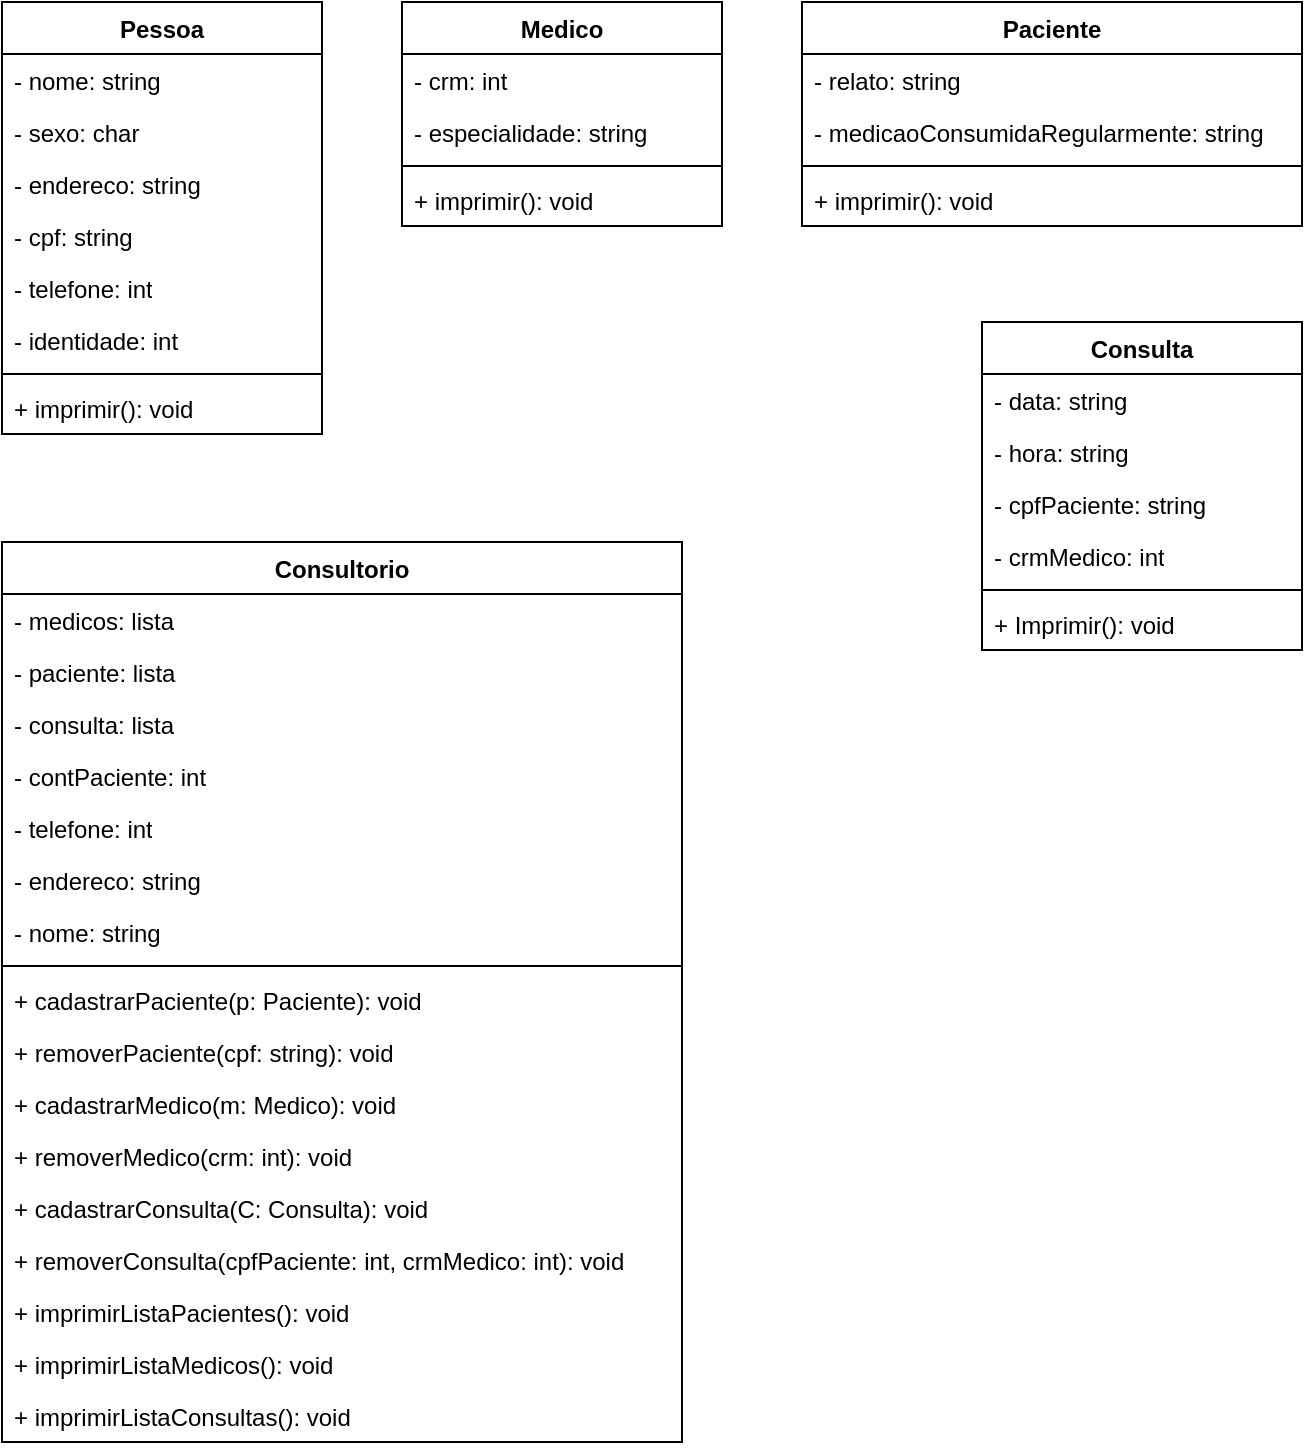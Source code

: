<mxfile version="21.8.0" type="github">
  <diagram name="Página-1" id="W-6gaA3bygHwznq4KlI1">
    <mxGraphModel dx="2018" dy="1138" grid="1" gridSize="10" guides="1" tooltips="1" connect="1" arrows="1" fold="1" page="1" pageScale="1" pageWidth="827" pageHeight="1169" math="0" shadow="0">
      <root>
        <mxCell id="0" />
        <mxCell id="1" parent="0" />
        <mxCell id="rEpEWrbPuIkJ8x672kpT-1" value="Pessoa" style="swimlane;fontStyle=1;align=center;verticalAlign=top;childLayout=stackLayout;horizontal=1;startSize=26;horizontalStack=0;resizeParent=1;resizeParentMax=0;resizeLast=0;collapsible=1;marginBottom=0;whiteSpace=wrap;html=1;" vertex="1" parent="1">
          <mxGeometry x="80" y="40" width="160" height="216" as="geometry" />
        </mxCell>
        <mxCell id="rEpEWrbPuIkJ8x672kpT-2" value="- nome: string" style="text;strokeColor=none;fillColor=none;align=left;verticalAlign=top;spacingLeft=4;spacingRight=4;overflow=hidden;rotatable=0;points=[[0,0.5],[1,0.5]];portConstraint=eastwest;whiteSpace=wrap;html=1;" vertex="1" parent="rEpEWrbPuIkJ8x672kpT-1">
          <mxGeometry y="26" width="160" height="26" as="geometry" />
        </mxCell>
        <mxCell id="rEpEWrbPuIkJ8x672kpT-6" value="- sexo: char" style="text;strokeColor=none;fillColor=none;align=left;verticalAlign=top;spacingLeft=4;spacingRight=4;overflow=hidden;rotatable=0;points=[[0,0.5],[1,0.5]];portConstraint=eastwest;whiteSpace=wrap;html=1;" vertex="1" parent="rEpEWrbPuIkJ8x672kpT-1">
          <mxGeometry y="52" width="160" height="26" as="geometry" />
        </mxCell>
        <mxCell id="rEpEWrbPuIkJ8x672kpT-10" value="- endereco: string&amp;nbsp;" style="text;strokeColor=none;fillColor=none;align=left;verticalAlign=top;spacingLeft=4;spacingRight=4;overflow=hidden;rotatable=0;points=[[0,0.5],[1,0.5]];portConstraint=eastwest;whiteSpace=wrap;html=1;" vertex="1" parent="rEpEWrbPuIkJ8x672kpT-1">
          <mxGeometry y="78" width="160" height="26" as="geometry" />
        </mxCell>
        <mxCell id="rEpEWrbPuIkJ8x672kpT-9" value="- cpf: string" style="text;strokeColor=none;fillColor=none;align=left;verticalAlign=top;spacingLeft=4;spacingRight=4;overflow=hidden;rotatable=0;points=[[0,0.5],[1,0.5]];portConstraint=eastwest;whiteSpace=wrap;html=1;" vertex="1" parent="rEpEWrbPuIkJ8x672kpT-1">
          <mxGeometry y="104" width="160" height="26" as="geometry" />
        </mxCell>
        <mxCell id="rEpEWrbPuIkJ8x672kpT-8" value="- telefone: int" style="text;strokeColor=none;fillColor=none;align=left;verticalAlign=top;spacingLeft=4;spacingRight=4;overflow=hidden;rotatable=0;points=[[0,0.5],[1,0.5]];portConstraint=eastwest;whiteSpace=wrap;html=1;" vertex="1" parent="rEpEWrbPuIkJ8x672kpT-1">
          <mxGeometry y="130" width="160" height="26" as="geometry" />
        </mxCell>
        <mxCell id="rEpEWrbPuIkJ8x672kpT-7" value="- identidade: int" style="text;strokeColor=none;fillColor=none;align=left;verticalAlign=top;spacingLeft=4;spacingRight=4;overflow=hidden;rotatable=0;points=[[0,0.5],[1,0.5]];portConstraint=eastwest;whiteSpace=wrap;html=1;" vertex="1" parent="rEpEWrbPuIkJ8x672kpT-1">
          <mxGeometry y="156" width="160" height="26" as="geometry" />
        </mxCell>
        <mxCell id="rEpEWrbPuIkJ8x672kpT-3" value="" style="line;strokeWidth=1;fillColor=none;align=left;verticalAlign=middle;spacingTop=-1;spacingLeft=3;spacingRight=3;rotatable=0;labelPosition=right;points=[];portConstraint=eastwest;strokeColor=inherit;" vertex="1" parent="rEpEWrbPuIkJ8x672kpT-1">
          <mxGeometry y="182" width="160" height="8" as="geometry" />
        </mxCell>
        <mxCell id="rEpEWrbPuIkJ8x672kpT-4" value="+ imprimir(): void" style="text;strokeColor=none;fillColor=none;align=left;verticalAlign=top;spacingLeft=4;spacingRight=4;overflow=hidden;rotatable=0;points=[[0,0.5],[1,0.5]];portConstraint=eastwest;whiteSpace=wrap;html=1;" vertex="1" parent="rEpEWrbPuIkJ8x672kpT-1">
          <mxGeometry y="190" width="160" height="26" as="geometry" />
        </mxCell>
        <mxCell id="rEpEWrbPuIkJ8x672kpT-11" value="Medico" style="swimlane;fontStyle=1;align=center;verticalAlign=top;childLayout=stackLayout;horizontal=1;startSize=26;horizontalStack=0;resizeParent=1;resizeParentMax=0;resizeLast=0;collapsible=1;marginBottom=0;whiteSpace=wrap;html=1;" vertex="1" parent="1">
          <mxGeometry x="280" y="40" width="160" height="112" as="geometry" />
        </mxCell>
        <mxCell id="rEpEWrbPuIkJ8x672kpT-12" value="- crm: int" style="text;strokeColor=none;fillColor=none;align=left;verticalAlign=top;spacingLeft=4;spacingRight=4;overflow=hidden;rotatable=0;points=[[0,0.5],[1,0.5]];portConstraint=eastwest;whiteSpace=wrap;html=1;" vertex="1" parent="rEpEWrbPuIkJ8x672kpT-11">
          <mxGeometry y="26" width="160" height="26" as="geometry" />
        </mxCell>
        <mxCell id="rEpEWrbPuIkJ8x672kpT-13" value="- especialidade: string" style="text;strokeColor=none;fillColor=none;align=left;verticalAlign=top;spacingLeft=4;spacingRight=4;overflow=hidden;rotatable=0;points=[[0,0.5],[1,0.5]];portConstraint=eastwest;whiteSpace=wrap;html=1;" vertex="1" parent="rEpEWrbPuIkJ8x672kpT-11">
          <mxGeometry y="52" width="160" height="26" as="geometry" />
        </mxCell>
        <mxCell id="rEpEWrbPuIkJ8x672kpT-18" value="" style="line;strokeWidth=1;fillColor=none;align=left;verticalAlign=middle;spacingTop=-1;spacingLeft=3;spacingRight=3;rotatable=0;labelPosition=right;points=[];portConstraint=eastwest;strokeColor=inherit;" vertex="1" parent="rEpEWrbPuIkJ8x672kpT-11">
          <mxGeometry y="78" width="160" height="8" as="geometry" />
        </mxCell>
        <mxCell id="rEpEWrbPuIkJ8x672kpT-19" value="+ imprimir(): void" style="text;strokeColor=none;fillColor=none;align=left;verticalAlign=top;spacingLeft=4;spacingRight=4;overflow=hidden;rotatable=0;points=[[0,0.5],[1,0.5]];portConstraint=eastwest;whiteSpace=wrap;html=1;" vertex="1" parent="rEpEWrbPuIkJ8x672kpT-11">
          <mxGeometry y="86" width="160" height="26" as="geometry" />
        </mxCell>
        <mxCell id="rEpEWrbPuIkJ8x672kpT-20" value="Paciente" style="swimlane;fontStyle=1;align=center;verticalAlign=top;childLayout=stackLayout;horizontal=1;startSize=26;horizontalStack=0;resizeParent=1;resizeParentMax=0;resizeLast=0;collapsible=1;marginBottom=0;whiteSpace=wrap;html=1;" vertex="1" parent="1">
          <mxGeometry x="480" y="40" width="250" height="112" as="geometry" />
        </mxCell>
        <mxCell id="rEpEWrbPuIkJ8x672kpT-21" value="- relato: string" style="text;strokeColor=none;fillColor=none;align=left;verticalAlign=top;spacingLeft=4;spacingRight=4;overflow=hidden;rotatable=0;points=[[0,0.5],[1,0.5]];portConstraint=eastwest;whiteSpace=wrap;html=1;" vertex="1" parent="rEpEWrbPuIkJ8x672kpT-20">
          <mxGeometry y="26" width="250" height="26" as="geometry" />
        </mxCell>
        <mxCell id="rEpEWrbPuIkJ8x672kpT-22" value="- medicaoConsumidaRegularmente: string" style="text;strokeColor=none;fillColor=none;align=left;verticalAlign=top;spacingLeft=4;spacingRight=4;overflow=hidden;rotatable=0;points=[[0,0.5],[1,0.5]];portConstraint=eastwest;whiteSpace=wrap;html=1;" vertex="1" parent="rEpEWrbPuIkJ8x672kpT-20">
          <mxGeometry y="52" width="250" height="26" as="geometry" />
        </mxCell>
        <mxCell id="rEpEWrbPuIkJ8x672kpT-23" value="" style="line;strokeWidth=1;fillColor=none;align=left;verticalAlign=middle;spacingTop=-1;spacingLeft=3;spacingRight=3;rotatable=0;labelPosition=right;points=[];portConstraint=eastwest;strokeColor=inherit;" vertex="1" parent="rEpEWrbPuIkJ8x672kpT-20">
          <mxGeometry y="78" width="250" height="8" as="geometry" />
        </mxCell>
        <mxCell id="rEpEWrbPuIkJ8x672kpT-24" value="+ imprimir(): void" style="text;strokeColor=none;fillColor=none;align=left;verticalAlign=top;spacingLeft=4;spacingRight=4;overflow=hidden;rotatable=0;points=[[0,0.5],[1,0.5]];portConstraint=eastwest;whiteSpace=wrap;html=1;" vertex="1" parent="rEpEWrbPuIkJ8x672kpT-20">
          <mxGeometry y="86" width="250" height="26" as="geometry" />
        </mxCell>
        <mxCell id="rEpEWrbPuIkJ8x672kpT-25" value="Consulta" style="swimlane;fontStyle=1;align=center;verticalAlign=top;childLayout=stackLayout;horizontal=1;startSize=26;horizontalStack=0;resizeParent=1;resizeParentMax=0;resizeLast=0;collapsible=1;marginBottom=0;whiteSpace=wrap;html=1;" vertex="1" parent="1">
          <mxGeometry x="570" y="200" width="160" height="164" as="geometry" />
        </mxCell>
        <mxCell id="rEpEWrbPuIkJ8x672kpT-26" value="- data: string" style="text;strokeColor=none;fillColor=none;align=left;verticalAlign=top;spacingLeft=4;spacingRight=4;overflow=hidden;rotatable=0;points=[[0,0.5],[1,0.5]];portConstraint=eastwest;whiteSpace=wrap;html=1;" vertex="1" parent="rEpEWrbPuIkJ8x672kpT-25">
          <mxGeometry y="26" width="160" height="26" as="geometry" />
        </mxCell>
        <mxCell id="rEpEWrbPuIkJ8x672kpT-27" value="- hora: string" style="text;strokeColor=none;fillColor=none;align=left;verticalAlign=top;spacingLeft=4;spacingRight=4;overflow=hidden;rotatable=0;points=[[0,0.5],[1,0.5]];portConstraint=eastwest;whiteSpace=wrap;html=1;" vertex="1" parent="rEpEWrbPuIkJ8x672kpT-25">
          <mxGeometry y="52" width="160" height="26" as="geometry" />
        </mxCell>
        <mxCell id="rEpEWrbPuIkJ8x672kpT-36" value="- cpfPaciente: string" style="text;strokeColor=none;fillColor=none;align=left;verticalAlign=top;spacingLeft=4;spacingRight=4;overflow=hidden;rotatable=0;points=[[0,0.5],[1,0.5]];portConstraint=eastwest;whiteSpace=wrap;html=1;" vertex="1" parent="rEpEWrbPuIkJ8x672kpT-25">
          <mxGeometry y="78" width="160" height="26" as="geometry" />
        </mxCell>
        <mxCell id="rEpEWrbPuIkJ8x672kpT-35" value="- crmMedico: int" style="text;strokeColor=none;fillColor=none;align=left;verticalAlign=top;spacingLeft=4;spacingRight=4;overflow=hidden;rotatable=0;points=[[0,0.5],[1,0.5]];portConstraint=eastwest;whiteSpace=wrap;html=1;" vertex="1" parent="rEpEWrbPuIkJ8x672kpT-25">
          <mxGeometry y="104" width="160" height="26" as="geometry" />
        </mxCell>
        <mxCell id="rEpEWrbPuIkJ8x672kpT-28" value="" style="line;strokeWidth=1;fillColor=none;align=left;verticalAlign=middle;spacingTop=-1;spacingLeft=3;spacingRight=3;rotatable=0;labelPosition=right;points=[];portConstraint=eastwest;strokeColor=inherit;" vertex="1" parent="rEpEWrbPuIkJ8x672kpT-25">
          <mxGeometry y="130" width="160" height="8" as="geometry" />
        </mxCell>
        <mxCell id="rEpEWrbPuIkJ8x672kpT-29" value="+ Imprimir(): void" style="text;strokeColor=none;fillColor=none;align=left;verticalAlign=top;spacingLeft=4;spacingRight=4;overflow=hidden;rotatable=0;points=[[0,0.5],[1,0.5]];portConstraint=eastwest;whiteSpace=wrap;html=1;" vertex="1" parent="rEpEWrbPuIkJ8x672kpT-25">
          <mxGeometry y="138" width="160" height="26" as="geometry" />
        </mxCell>
        <mxCell id="rEpEWrbPuIkJ8x672kpT-37" value="Consultorio" style="swimlane;fontStyle=1;align=center;verticalAlign=top;childLayout=stackLayout;horizontal=1;startSize=26;horizontalStack=0;resizeParent=1;resizeParentMax=0;resizeLast=0;collapsible=1;marginBottom=0;whiteSpace=wrap;html=1;" vertex="1" parent="1">
          <mxGeometry x="80" y="310" width="340" height="450" as="geometry" />
        </mxCell>
        <mxCell id="rEpEWrbPuIkJ8x672kpT-38" value="- medicos: lista" style="text;strokeColor=none;fillColor=none;align=left;verticalAlign=top;spacingLeft=4;spacingRight=4;overflow=hidden;rotatable=0;points=[[0,0.5],[1,0.5]];portConstraint=eastwest;whiteSpace=wrap;html=1;" vertex="1" parent="rEpEWrbPuIkJ8x672kpT-37">
          <mxGeometry y="26" width="340" height="26" as="geometry" />
        </mxCell>
        <mxCell id="rEpEWrbPuIkJ8x672kpT-39" value="- paciente: lista" style="text;strokeColor=none;fillColor=none;align=left;verticalAlign=top;spacingLeft=4;spacingRight=4;overflow=hidden;rotatable=0;points=[[0,0.5],[1,0.5]];portConstraint=eastwest;whiteSpace=wrap;html=1;" vertex="1" parent="rEpEWrbPuIkJ8x672kpT-37">
          <mxGeometry y="52" width="340" height="26" as="geometry" />
        </mxCell>
        <mxCell id="rEpEWrbPuIkJ8x672kpT-40" value="- consulta: lista" style="text;strokeColor=none;fillColor=none;align=left;verticalAlign=top;spacingLeft=4;spacingRight=4;overflow=hidden;rotatable=0;points=[[0,0.5],[1,0.5]];portConstraint=eastwest;whiteSpace=wrap;html=1;" vertex="1" parent="rEpEWrbPuIkJ8x672kpT-37">
          <mxGeometry y="78" width="340" height="26" as="geometry" />
        </mxCell>
        <mxCell id="rEpEWrbPuIkJ8x672kpT-41" value="- contPaciente: int" style="text;strokeColor=none;fillColor=none;align=left;verticalAlign=top;spacingLeft=4;spacingRight=4;overflow=hidden;rotatable=0;points=[[0,0.5],[1,0.5]];portConstraint=eastwest;whiteSpace=wrap;html=1;" vertex="1" parent="rEpEWrbPuIkJ8x672kpT-37">
          <mxGeometry y="104" width="340" height="26" as="geometry" />
        </mxCell>
        <mxCell id="rEpEWrbPuIkJ8x672kpT-46" value="- telefone: int" style="text;strokeColor=none;fillColor=none;align=left;verticalAlign=top;spacingLeft=4;spacingRight=4;overflow=hidden;rotatable=0;points=[[0,0.5],[1,0.5]];portConstraint=eastwest;whiteSpace=wrap;html=1;" vertex="1" parent="rEpEWrbPuIkJ8x672kpT-37">
          <mxGeometry y="130" width="340" height="26" as="geometry" />
        </mxCell>
        <mxCell id="rEpEWrbPuIkJ8x672kpT-45" value="- endereco: string" style="text;strokeColor=none;fillColor=none;align=left;verticalAlign=top;spacingLeft=4;spacingRight=4;overflow=hidden;rotatable=0;points=[[0,0.5],[1,0.5]];portConstraint=eastwest;whiteSpace=wrap;html=1;" vertex="1" parent="rEpEWrbPuIkJ8x672kpT-37">
          <mxGeometry y="156" width="340" height="26" as="geometry" />
        </mxCell>
        <mxCell id="rEpEWrbPuIkJ8x672kpT-44" value="- nome: string" style="text;strokeColor=none;fillColor=none;align=left;verticalAlign=top;spacingLeft=4;spacingRight=4;overflow=hidden;rotatable=0;points=[[0,0.5],[1,0.5]];portConstraint=eastwest;whiteSpace=wrap;html=1;" vertex="1" parent="rEpEWrbPuIkJ8x672kpT-37">
          <mxGeometry y="182" width="340" height="26" as="geometry" />
        </mxCell>
        <mxCell id="rEpEWrbPuIkJ8x672kpT-42" value="" style="line;strokeWidth=1;fillColor=none;align=left;verticalAlign=middle;spacingTop=-1;spacingLeft=3;spacingRight=3;rotatable=0;labelPosition=right;points=[];portConstraint=eastwest;strokeColor=inherit;" vertex="1" parent="rEpEWrbPuIkJ8x672kpT-37">
          <mxGeometry y="208" width="340" height="8" as="geometry" />
        </mxCell>
        <mxCell id="rEpEWrbPuIkJ8x672kpT-43" value="+ cadastrarPaciente(p: Paciente): void" style="text;strokeColor=none;fillColor=none;align=left;verticalAlign=top;spacingLeft=4;spacingRight=4;overflow=hidden;rotatable=0;points=[[0,0.5],[1,0.5]];portConstraint=eastwest;whiteSpace=wrap;html=1;" vertex="1" parent="rEpEWrbPuIkJ8x672kpT-37">
          <mxGeometry y="216" width="340" height="26" as="geometry" />
        </mxCell>
        <mxCell id="rEpEWrbPuIkJ8x672kpT-53" value="+ removerPaciente(cpf: string): void" style="text;strokeColor=none;fillColor=none;align=left;verticalAlign=top;spacingLeft=4;spacingRight=4;overflow=hidden;rotatable=0;points=[[0,0.5],[1,0.5]];portConstraint=eastwest;whiteSpace=wrap;html=1;" vertex="1" parent="rEpEWrbPuIkJ8x672kpT-37">
          <mxGeometry y="242" width="340" height="26" as="geometry" />
        </mxCell>
        <mxCell id="rEpEWrbPuIkJ8x672kpT-52" value="+ cadastrarMedico(m: Medico): void" style="text;strokeColor=none;fillColor=none;align=left;verticalAlign=top;spacingLeft=4;spacingRight=4;overflow=hidden;rotatable=0;points=[[0,0.5],[1,0.5]];portConstraint=eastwest;whiteSpace=wrap;html=1;" vertex="1" parent="rEpEWrbPuIkJ8x672kpT-37">
          <mxGeometry y="268" width="340" height="26" as="geometry" />
        </mxCell>
        <mxCell id="rEpEWrbPuIkJ8x672kpT-51" value="+ removerMedico(crm: int): void" style="text;strokeColor=none;fillColor=none;align=left;verticalAlign=top;spacingLeft=4;spacingRight=4;overflow=hidden;rotatable=0;points=[[0,0.5],[1,0.5]];portConstraint=eastwest;whiteSpace=wrap;html=1;" vertex="1" parent="rEpEWrbPuIkJ8x672kpT-37">
          <mxGeometry y="294" width="340" height="26" as="geometry" />
        </mxCell>
        <mxCell id="rEpEWrbPuIkJ8x672kpT-50" value="+ cadastrarConsulta(C: Consulta): void" style="text;strokeColor=none;fillColor=none;align=left;verticalAlign=top;spacingLeft=4;spacingRight=4;overflow=hidden;rotatable=0;points=[[0,0.5],[1,0.5]];portConstraint=eastwest;whiteSpace=wrap;html=1;" vertex="1" parent="rEpEWrbPuIkJ8x672kpT-37">
          <mxGeometry y="320" width="340" height="26" as="geometry" />
        </mxCell>
        <mxCell id="rEpEWrbPuIkJ8x672kpT-49" value="+ removerConsulta(cpfPaciente: int, crmMedico: int): void" style="text;strokeColor=none;fillColor=none;align=left;verticalAlign=top;spacingLeft=4;spacingRight=4;overflow=hidden;rotatable=0;points=[[0,0.5],[1,0.5]];portConstraint=eastwest;whiteSpace=wrap;html=1;" vertex="1" parent="rEpEWrbPuIkJ8x672kpT-37">
          <mxGeometry y="346" width="340" height="26" as="geometry" />
        </mxCell>
        <mxCell id="rEpEWrbPuIkJ8x672kpT-48" value="+ imprimirListaPacientes(): void" style="text;strokeColor=none;fillColor=none;align=left;verticalAlign=top;spacingLeft=4;spacingRight=4;overflow=hidden;rotatable=0;points=[[0,0.5],[1,0.5]];portConstraint=eastwest;whiteSpace=wrap;html=1;" vertex="1" parent="rEpEWrbPuIkJ8x672kpT-37">
          <mxGeometry y="372" width="340" height="26" as="geometry" />
        </mxCell>
        <mxCell id="rEpEWrbPuIkJ8x672kpT-47" value="+ imprimirListaMedicos(): void" style="text;strokeColor=none;fillColor=none;align=left;verticalAlign=top;spacingLeft=4;spacingRight=4;overflow=hidden;rotatable=0;points=[[0,0.5],[1,0.5]];portConstraint=eastwest;whiteSpace=wrap;html=1;" vertex="1" parent="rEpEWrbPuIkJ8x672kpT-37">
          <mxGeometry y="398" width="340" height="26" as="geometry" />
        </mxCell>
        <mxCell id="rEpEWrbPuIkJ8x672kpT-54" value="+ imprimirListaConsultas(): void" style="text;strokeColor=none;fillColor=none;align=left;verticalAlign=top;spacingLeft=4;spacingRight=4;overflow=hidden;rotatable=0;points=[[0,0.5],[1,0.5]];portConstraint=eastwest;whiteSpace=wrap;html=1;" vertex="1" parent="rEpEWrbPuIkJ8x672kpT-37">
          <mxGeometry y="424" width="340" height="26" as="geometry" />
        </mxCell>
      </root>
    </mxGraphModel>
  </diagram>
</mxfile>
